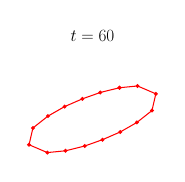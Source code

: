 \begin{tikzpicture}[scale=0.25]

\begin{axis}[
  xmin = -3.1,
  xmax = 3.1,
  ymin = -3.1,
  ymax = 3.1,
  scale only axis,
  axis equal image,
  hide axis,
  title = {\Huge$t=60$}
  ]

\addplot [mark=*,red,line width=1.5] table{
1.169e+00 1.365e+00
3.343e-01 1.158e+00
-4.334e-01 8.849e-01
-1.204e+00 5.489e-01
-1.925e+00 1.375e-01
-2.577e+00 -3.771e-01
-2.744e+00 -1.102e+00
-1.953e+00 -1.442e+00
-1.169e+00 -1.365e+00
-3.343e-01 -1.158e+00
4.334e-01 -8.849e-01
1.204e+00 -5.489e-01
1.925e+00 -1.375e-01
2.577e+00 3.771e-01
2.744e+00 1.102e+00
1.953e+00 1.442e+00
1.169e+00 1.365e+00
};


\end{axis}


\end{tikzpicture}


